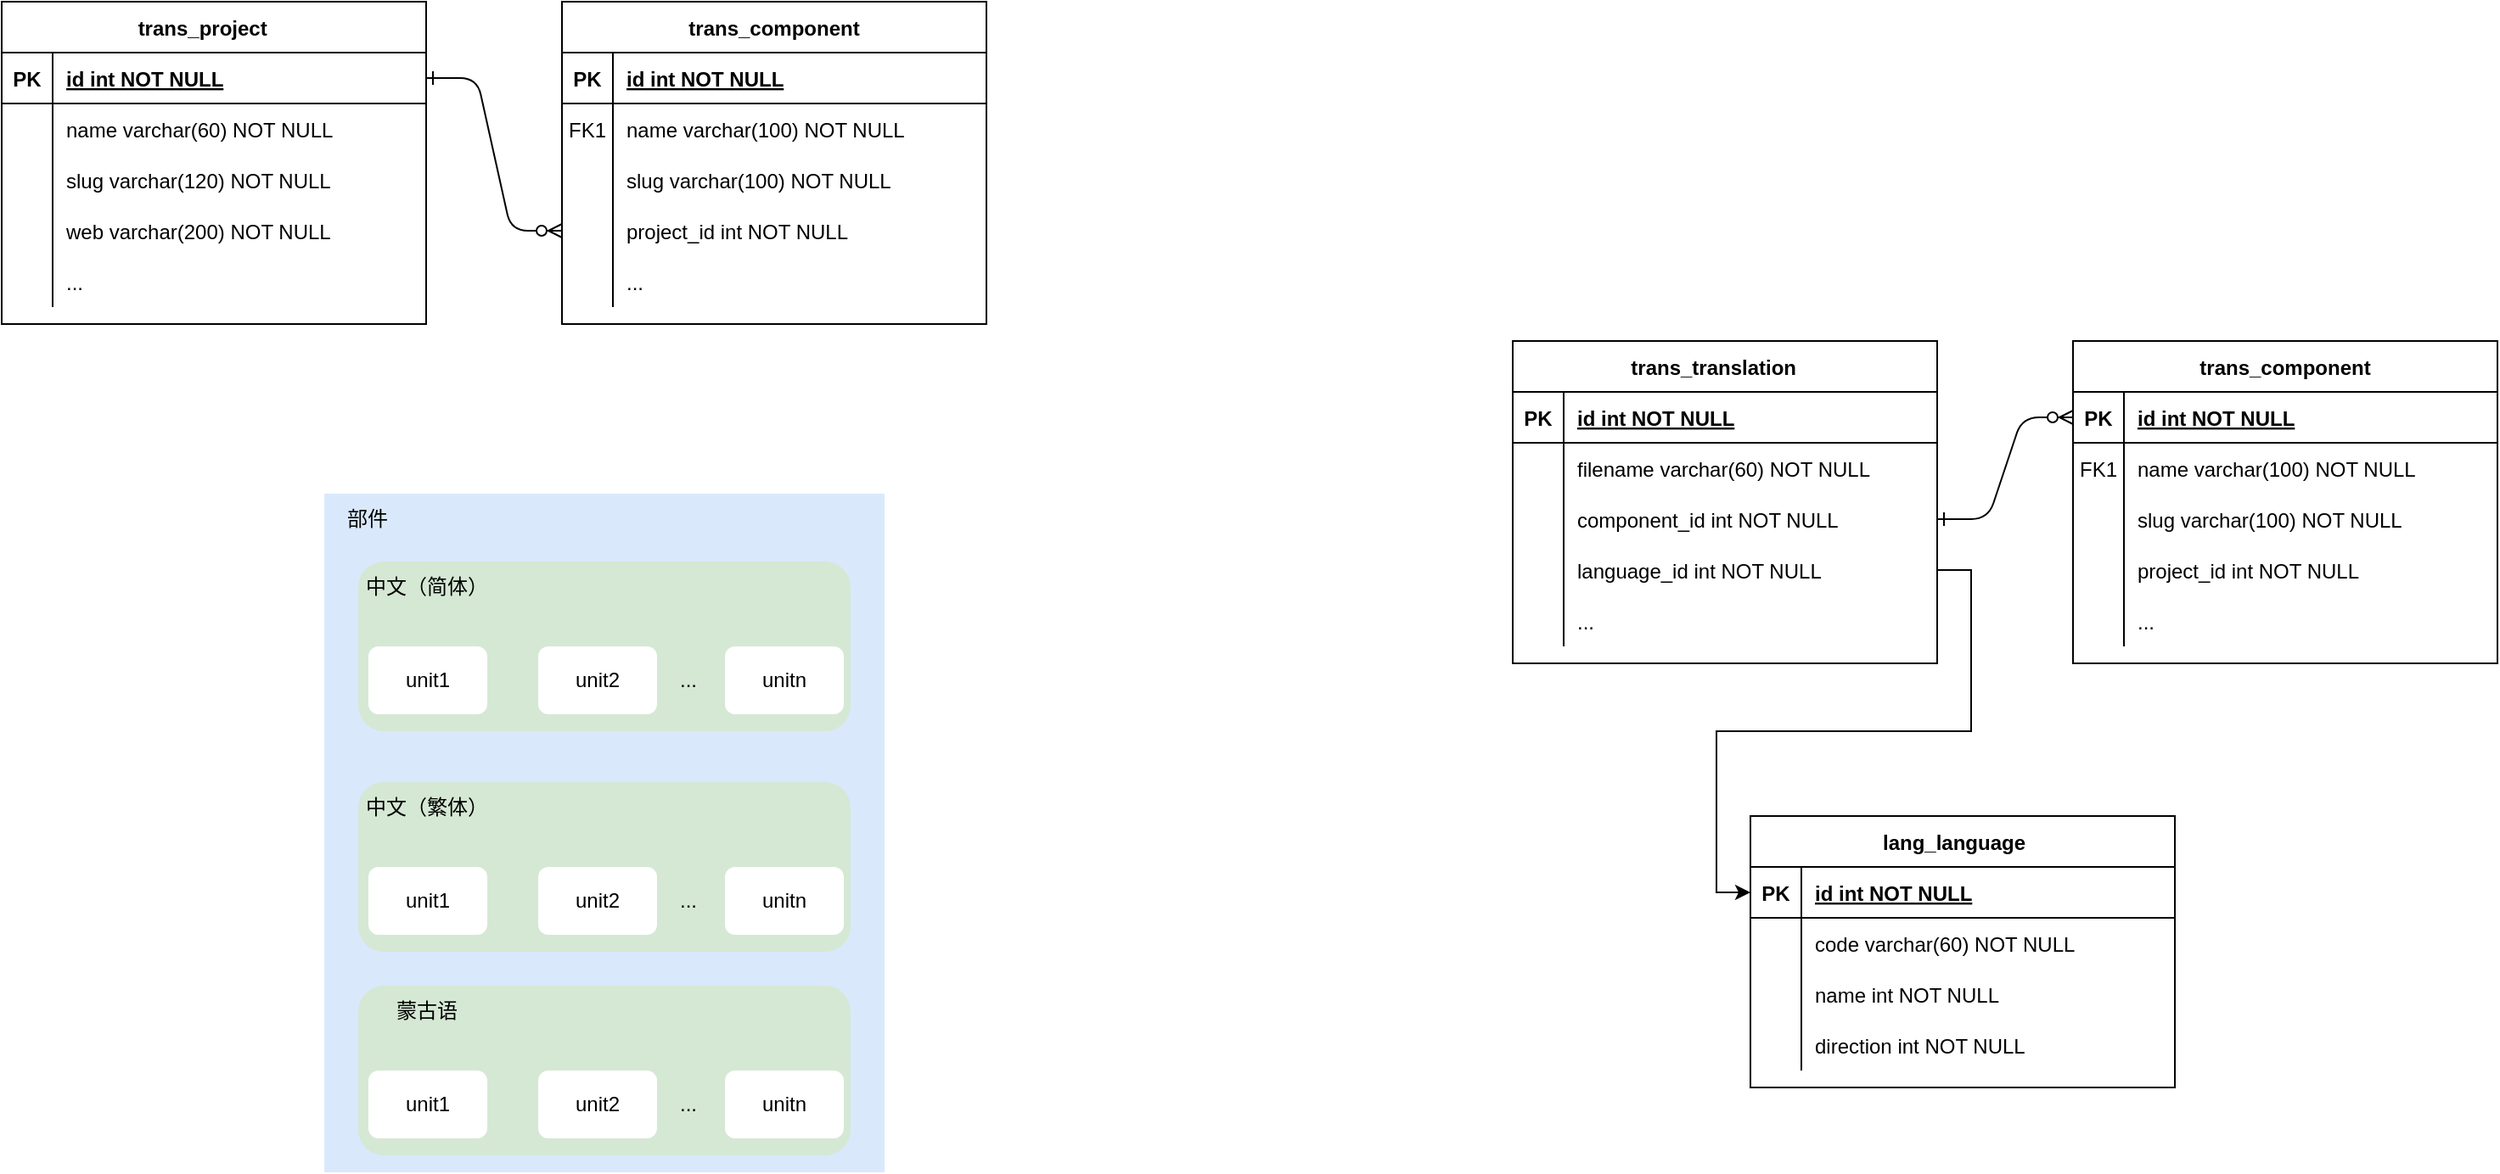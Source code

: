 <mxfile version="21.2.2" type="github">
  <diagram id="R2lEEEUBdFMjLlhIrx00" name="Page-1">
    <mxGraphModel dx="1434" dy="750" grid="1" gridSize="10" guides="1" tooltips="1" connect="1" arrows="1" fold="1" page="1" pageScale="1" pageWidth="850" pageHeight="1100" math="0" shadow="0" extFonts="Permanent Marker^https://fonts.googleapis.com/css?family=Permanent+Marker">
      <root>
        <mxCell id="0" />
        <mxCell id="1" parent="0" />
        <mxCell id="C-vyLk0tnHw3VtMMgP7b-1" value="" style="edgeStyle=entityRelationEdgeStyle;endArrow=ERzeroToMany;startArrow=ERone;endFill=1;startFill=0;entryX=0;entryY=0.5;entryDx=0;entryDy=0;" parent="1" source="C-vyLk0tnHw3VtMMgP7b-24" target="6sf0EUjspTct5JHtNUBo-10" edge="1">
          <mxGeometry width="100" height="100" relative="1" as="geometry">
            <mxPoint x="340" y="720" as="sourcePoint" />
            <mxPoint x="440" y="620" as="targetPoint" />
          </mxGeometry>
        </mxCell>
        <mxCell id="C-vyLk0tnHw3VtMMgP7b-2" value="trans_component" style="shape=table;startSize=30;container=1;collapsible=1;childLayout=tableLayout;fixedRows=1;rowLines=0;fontStyle=1;align=center;resizeLast=1;" parent="1" vertex="1">
          <mxGeometry x="450" y="120" width="250" height="190" as="geometry">
            <mxRectangle x="450" y="120" width="140" height="30" as="alternateBounds" />
          </mxGeometry>
        </mxCell>
        <mxCell id="C-vyLk0tnHw3VtMMgP7b-3" value="" style="shape=partialRectangle;collapsible=0;dropTarget=0;pointerEvents=0;fillColor=none;points=[[0,0.5],[1,0.5]];portConstraint=eastwest;top=0;left=0;right=0;bottom=1;" parent="C-vyLk0tnHw3VtMMgP7b-2" vertex="1">
          <mxGeometry y="30" width="250" height="30" as="geometry" />
        </mxCell>
        <mxCell id="C-vyLk0tnHw3VtMMgP7b-4" value="PK" style="shape=partialRectangle;overflow=hidden;connectable=0;fillColor=none;top=0;left=0;bottom=0;right=0;fontStyle=1;" parent="C-vyLk0tnHw3VtMMgP7b-3" vertex="1">
          <mxGeometry width="30" height="30" as="geometry">
            <mxRectangle width="30" height="30" as="alternateBounds" />
          </mxGeometry>
        </mxCell>
        <mxCell id="C-vyLk0tnHw3VtMMgP7b-5" value="id int NOT NULL " style="shape=partialRectangle;overflow=hidden;connectable=0;fillColor=none;top=0;left=0;bottom=0;right=0;align=left;spacingLeft=6;fontStyle=5;" parent="C-vyLk0tnHw3VtMMgP7b-3" vertex="1">
          <mxGeometry x="30" width="220" height="30" as="geometry">
            <mxRectangle width="220" height="30" as="alternateBounds" />
          </mxGeometry>
        </mxCell>
        <mxCell id="C-vyLk0tnHw3VtMMgP7b-6" value="" style="shape=partialRectangle;collapsible=0;dropTarget=0;pointerEvents=0;fillColor=none;points=[[0,0.5],[1,0.5]];portConstraint=eastwest;top=0;left=0;right=0;bottom=0;" parent="C-vyLk0tnHw3VtMMgP7b-2" vertex="1">
          <mxGeometry y="60" width="250" height="30" as="geometry" />
        </mxCell>
        <mxCell id="C-vyLk0tnHw3VtMMgP7b-7" value="FK1" style="shape=partialRectangle;overflow=hidden;connectable=0;fillColor=none;top=0;left=0;bottom=0;right=0;" parent="C-vyLk0tnHw3VtMMgP7b-6" vertex="1">
          <mxGeometry width="30" height="30" as="geometry">
            <mxRectangle width="30" height="30" as="alternateBounds" />
          </mxGeometry>
        </mxCell>
        <mxCell id="C-vyLk0tnHw3VtMMgP7b-8" value="name varchar(100) NOT NULL" style="shape=partialRectangle;overflow=hidden;connectable=0;fillColor=none;top=0;left=0;bottom=0;right=0;align=left;spacingLeft=6;" parent="C-vyLk0tnHw3VtMMgP7b-6" vertex="1">
          <mxGeometry x="30" width="220" height="30" as="geometry">
            <mxRectangle width="220" height="30" as="alternateBounds" />
          </mxGeometry>
        </mxCell>
        <mxCell id="C-vyLk0tnHw3VtMMgP7b-9" value="" style="shape=partialRectangle;collapsible=0;dropTarget=0;pointerEvents=0;fillColor=none;points=[[0,0.5],[1,0.5]];portConstraint=eastwest;top=0;left=0;right=0;bottom=0;" parent="C-vyLk0tnHw3VtMMgP7b-2" vertex="1">
          <mxGeometry y="90" width="250" height="30" as="geometry" />
        </mxCell>
        <mxCell id="C-vyLk0tnHw3VtMMgP7b-10" value="" style="shape=partialRectangle;overflow=hidden;connectable=0;fillColor=none;top=0;left=0;bottom=0;right=0;" parent="C-vyLk0tnHw3VtMMgP7b-9" vertex="1">
          <mxGeometry width="30" height="30" as="geometry">
            <mxRectangle width="30" height="30" as="alternateBounds" />
          </mxGeometry>
        </mxCell>
        <mxCell id="C-vyLk0tnHw3VtMMgP7b-11" value="slug varchar(100) NOT NULL" style="shape=partialRectangle;overflow=hidden;connectable=0;fillColor=none;top=0;left=0;bottom=0;right=0;align=left;spacingLeft=6;" parent="C-vyLk0tnHw3VtMMgP7b-9" vertex="1">
          <mxGeometry x="30" width="220" height="30" as="geometry">
            <mxRectangle width="220" height="30" as="alternateBounds" />
          </mxGeometry>
        </mxCell>
        <mxCell id="6sf0EUjspTct5JHtNUBo-10" value="" style="shape=partialRectangle;collapsible=0;dropTarget=0;pointerEvents=0;fillColor=none;points=[[0,0.5],[1,0.5]];portConstraint=eastwest;top=0;left=0;right=0;bottom=0;" vertex="1" parent="C-vyLk0tnHw3VtMMgP7b-2">
          <mxGeometry y="120" width="250" height="30" as="geometry" />
        </mxCell>
        <mxCell id="6sf0EUjspTct5JHtNUBo-11" value="" style="shape=partialRectangle;overflow=hidden;connectable=0;fillColor=none;top=0;left=0;bottom=0;right=0;" vertex="1" parent="6sf0EUjspTct5JHtNUBo-10">
          <mxGeometry width="30" height="30" as="geometry">
            <mxRectangle width="30" height="30" as="alternateBounds" />
          </mxGeometry>
        </mxCell>
        <mxCell id="6sf0EUjspTct5JHtNUBo-12" value="project_id int NOT NULL" style="shape=partialRectangle;overflow=hidden;connectable=0;fillColor=none;top=0;left=0;bottom=0;right=0;align=left;spacingLeft=6;" vertex="1" parent="6sf0EUjspTct5JHtNUBo-10">
          <mxGeometry x="30" width="220" height="30" as="geometry">
            <mxRectangle width="220" height="30" as="alternateBounds" />
          </mxGeometry>
        </mxCell>
        <mxCell id="6sf0EUjspTct5JHtNUBo-13" value="" style="shape=partialRectangle;collapsible=0;dropTarget=0;pointerEvents=0;fillColor=none;points=[[0,0.5],[1,0.5]];portConstraint=eastwest;top=0;left=0;right=0;bottom=0;" vertex="1" parent="C-vyLk0tnHw3VtMMgP7b-2">
          <mxGeometry y="150" width="250" height="30" as="geometry" />
        </mxCell>
        <mxCell id="6sf0EUjspTct5JHtNUBo-14" value="" style="shape=partialRectangle;overflow=hidden;connectable=0;fillColor=none;top=0;left=0;bottom=0;right=0;" vertex="1" parent="6sf0EUjspTct5JHtNUBo-13">
          <mxGeometry width="30" height="30" as="geometry">
            <mxRectangle width="30" height="30" as="alternateBounds" />
          </mxGeometry>
        </mxCell>
        <mxCell id="6sf0EUjspTct5JHtNUBo-15" value="..." style="shape=partialRectangle;overflow=hidden;connectable=0;fillColor=none;top=0;left=0;bottom=0;right=0;align=left;spacingLeft=6;" vertex="1" parent="6sf0EUjspTct5JHtNUBo-13">
          <mxGeometry x="30" width="220" height="30" as="geometry">
            <mxRectangle width="220" height="30" as="alternateBounds" />
          </mxGeometry>
        </mxCell>
        <mxCell id="C-vyLk0tnHw3VtMMgP7b-23" value="trans_project    " style="shape=table;startSize=30;container=1;collapsible=1;childLayout=tableLayout;fixedRows=1;rowLines=0;fontStyle=1;align=center;resizeLast=1;" parent="1" vertex="1">
          <mxGeometry x="120" y="120" width="250" height="190" as="geometry" />
        </mxCell>
        <mxCell id="C-vyLk0tnHw3VtMMgP7b-24" value="" style="shape=partialRectangle;collapsible=0;dropTarget=0;pointerEvents=0;fillColor=none;points=[[0,0.5],[1,0.5]];portConstraint=eastwest;top=0;left=0;right=0;bottom=1;" parent="C-vyLk0tnHw3VtMMgP7b-23" vertex="1">
          <mxGeometry y="30" width="250" height="30" as="geometry" />
        </mxCell>
        <mxCell id="C-vyLk0tnHw3VtMMgP7b-25" value="PK" style="shape=partialRectangle;overflow=hidden;connectable=0;fillColor=none;top=0;left=0;bottom=0;right=0;fontStyle=1;" parent="C-vyLk0tnHw3VtMMgP7b-24" vertex="1">
          <mxGeometry width="30" height="30" as="geometry">
            <mxRectangle width="30" height="30" as="alternateBounds" />
          </mxGeometry>
        </mxCell>
        <mxCell id="C-vyLk0tnHw3VtMMgP7b-26" value="id int NOT NULL " style="shape=partialRectangle;overflow=hidden;connectable=0;fillColor=none;top=0;left=0;bottom=0;right=0;align=left;spacingLeft=6;fontStyle=5;" parent="C-vyLk0tnHw3VtMMgP7b-24" vertex="1">
          <mxGeometry x="30" width="220" height="30" as="geometry">
            <mxRectangle width="220" height="30" as="alternateBounds" />
          </mxGeometry>
        </mxCell>
        <mxCell id="6sf0EUjspTct5JHtNUBo-1" value="" style="shape=partialRectangle;collapsible=0;dropTarget=0;pointerEvents=0;fillColor=none;points=[[0,0.5],[1,0.5]];portConstraint=eastwest;top=0;left=0;right=0;bottom=0;" vertex="1" parent="C-vyLk0tnHw3VtMMgP7b-23">
          <mxGeometry y="60" width="250" height="30" as="geometry" />
        </mxCell>
        <mxCell id="6sf0EUjspTct5JHtNUBo-2" value="" style="shape=partialRectangle;overflow=hidden;connectable=0;fillColor=none;top=0;left=0;bottom=0;right=0;" vertex="1" parent="6sf0EUjspTct5JHtNUBo-1">
          <mxGeometry width="30" height="30" as="geometry">
            <mxRectangle width="30" height="30" as="alternateBounds" />
          </mxGeometry>
        </mxCell>
        <mxCell id="6sf0EUjspTct5JHtNUBo-3" value="name varchar(60) NOT NULL" style="shape=partialRectangle;overflow=hidden;connectable=0;fillColor=none;top=0;left=0;bottom=0;right=0;align=left;spacingLeft=6;" vertex="1" parent="6sf0EUjspTct5JHtNUBo-1">
          <mxGeometry x="30" width="220" height="30" as="geometry">
            <mxRectangle width="220" height="30" as="alternateBounds" />
          </mxGeometry>
        </mxCell>
        <mxCell id="6sf0EUjspTct5JHtNUBo-4" value="" style="shape=partialRectangle;collapsible=0;dropTarget=0;pointerEvents=0;fillColor=none;points=[[0,0.5],[1,0.5]];portConstraint=eastwest;top=0;left=0;right=0;bottom=0;" vertex="1" parent="C-vyLk0tnHw3VtMMgP7b-23">
          <mxGeometry y="90" width="250" height="30" as="geometry" />
        </mxCell>
        <mxCell id="6sf0EUjspTct5JHtNUBo-5" value="" style="shape=partialRectangle;overflow=hidden;connectable=0;fillColor=none;top=0;left=0;bottom=0;right=0;" vertex="1" parent="6sf0EUjspTct5JHtNUBo-4">
          <mxGeometry width="30" height="30" as="geometry">
            <mxRectangle width="30" height="30" as="alternateBounds" />
          </mxGeometry>
        </mxCell>
        <mxCell id="6sf0EUjspTct5JHtNUBo-6" value="slug varchar(120) NOT NULL" style="shape=partialRectangle;overflow=hidden;connectable=0;fillColor=none;top=0;left=0;bottom=0;right=0;align=left;spacingLeft=6;" vertex="1" parent="6sf0EUjspTct5JHtNUBo-4">
          <mxGeometry x="30" width="220" height="30" as="geometry">
            <mxRectangle width="220" height="30" as="alternateBounds" />
          </mxGeometry>
        </mxCell>
        <mxCell id="6sf0EUjspTct5JHtNUBo-7" value="" style="shape=partialRectangle;collapsible=0;dropTarget=0;pointerEvents=0;fillColor=none;points=[[0,0.5],[1,0.5]];portConstraint=eastwest;top=0;left=0;right=0;bottom=0;" vertex="1" parent="C-vyLk0tnHw3VtMMgP7b-23">
          <mxGeometry y="120" width="250" height="30" as="geometry" />
        </mxCell>
        <mxCell id="6sf0EUjspTct5JHtNUBo-8" value="" style="shape=partialRectangle;overflow=hidden;connectable=0;fillColor=none;top=0;left=0;bottom=0;right=0;" vertex="1" parent="6sf0EUjspTct5JHtNUBo-7">
          <mxGeometry width="30" height="30" as="geometry">
            <mxRectangle width="30" height="30" as="alternateBounds" />
          </mxGeometry>
        </mxCell>
        <mxCell id="6sf0EUjspTct5JHtNUBo-9" value="web varchar(200) NOT NULL" style="shape=partialRectangle;overflow=hidden;connectable=0;fillColor=none;top=0;left=0;bottom=0;right=0;align=left;spacingLeft=6;" vertex="1" parent="6sf0EUjspTct5JHtNUBo-7">
          <mxGeometry x="30" width="220" height="30" as="geometry">
            <mxRectangle width="220" height="30" as="alternateBounds" />
          </mxGeometry>
        </mxCell>
        <mxCell id="C-vyLk0tnHw3VtMMgP7b-27" value="" style="shape=partialRectangle;collapsible=0;dropTarget=0;pointerEvents=0;fillColor=none;points=[[0,0.5],[1,0.5]];portConstraint=eastwest;top=0;left=0;right=0;bottom=0;" parent="C-vyLk0tnHw3VtMMgP7b-23" vertex="1">
          <mxGeometry y="150" width="250" height="30" as="geometry" />
        </mxCell>
        <mxCell id="C-vyLk0tnHw3VtMMgP7b-28" value="" style="shape=partialRectangle;overflow=hidden;connectable=0;fillColor=none;top=0;left=0;bottom=0;right=0;" parent="C-vyLk0tnHw3VtMMgP7b-27" vertex="1">
          <mxGeometry width="30" height="30" as="geometry">
            <mxRectangle width="30" height="30" as="alternateBounds" />
          </mxGeometry>
        </mxCell>
        <mxCell id="C-vyLk0tnHw3VtMMgP7b-29" value="..." style="shape=partialRectangle;overflow=hidden;connectable=0;fillColor=none;top=0;left=0;bottom=0;right=0;align=left;spacingLeft=6;" parent="C-vyLk0tnHw3VtMMgP7b-27" vertex="1">
          <mxGeometry x="30" width="220" height="30" as="geometry">
            <mxRectangle width="220" height="30" as="alternateBounds" />
          </mxGeometry>
        </mxCell>
        <mxCell id="6sf0EUjspTct5JHtNUBo-48" value="" style="group" vertex="1" connectable="0" parent="1">
          <mxGeometry x="310" y="410" width="330" height="400" as="geometry" />
        </mxCell>
        <mxCell id="6sf0EUjspTct5JHtNUBo-44" value="" style="rounded=0;whiteSpace=wrap;html=1;fillColor=#dae8fc;strokeColor=none;" vertex="1" parent="6sf0EUjspTct5JHtNUBo-48">
          <mxGeometry width="330" height="400" as="geometry" />
        </mxCell>
        <mxCell id="6sf0EUjspTct5JHtNUBo-25" value="" style="group" vertex="1" connectable="0" parent="6sf0EUjspTct5JHtNUBo-48">
          <mxGeometry x="10" y="40" width="300" height="100" as="geometry" />
        </mxCell>
        <mxCell id="6sf0EUjspTct5JHtNUBo-22" value="" style="rounded=1;whiteSpace=wrap;html=1;fillColor=#d5e8d4;strokeColor=none;" vertex="1" parent="6sf0EUjspTct5JHtNUBo-25">
          <mxGeometry x="10" width="290" height="100" as="geometry" />
        </mxCell>
        <mxCell id="6sf0EUjspTct5JHtNUBo-21" value="" style="group" vertex="1" connectable="0" parent="6sf0EUjspTct5JHtNUBo-25">
          <mxGeometry x="16" y="50" width="280" height="40" as="geometry" />
        </mxCell>
        <mxCell id="6sf0EUjspTct5JHtNUBo-16" value="unit1" style="rounded=1;whiteSpace=wrap;html=1;strokeColor=none;" vertex="1" parent="6sf0EUjspTct5JHtNUBo-21">
          <mxGeometry width="70" height="40" as="geometry" />
        </mxCell>
        <mxCell id="6sf0EUjspTct5JHtNUBo-18" value="unit2" style="rounded=1;whiteSpace=wrap;html=1;strokeColor=none;" vertex="1" parent="6sf0EUjspTct5JHtNUBo-21">
          <mxGeometry x="100" width="70" height="40" as="geometry" />
        </mxCell>
        <mxCell id="6sf0EUjspTct5JHtNUBo-19" value="unitn" style="rounded=1;whiteSpace=wrap;html=1;strokeColor=none;" vertex="1" parent="6sf0EUjspTct5JHtNUBo-21">
          <mxGeometry x="210" width="70" height="40" as="geometry" />
        </mxCell>
        <mxCell id="6sf0EUjspTct5JHtNUBo-20" value="..." style="text;html=1;align=center;verticalAlign=middle;resizable=0;points=[];autosize=1;strokeColor=none;fillColor=none;" vertex="1" parent="6sf0EUjspTct5JHtNUBo-21">
          <mxGeometry x="173" y="5" width="30" height="30" as="geometry" />
        </mxCell>
        <mxCell id="6sf0EUjspTct5JHtNUBo-23" value="中文（简体）" style="text;html=1;align=center;verticalAlign=middle;resizable=0;points=[];autosize=1;strokeColor=none;fillColor=none;" vertex="1" parent="6sf0EUjspTct5JHtNUBo-25">
          <mxGeometry width="100" height="30" as="geometry" />
        </mxCell>
        <mxCell id="6sf0EUjspTct5JHtNUBo-26" value="" style="group" vertex="1" connectable="0" parent="6sf0EUjspTct5JHtNUBo-48">
          <mxGeometry x="10" y="170" width="300" height="100" as="geometry" />
        </mxCell>
        <mxCell id="6sf0EUjspTct5JHtNUBo-27" value="" style="rounded=1;whiteSpace=wrap;html=1;fillColor=#d5e8d4;strokeColor=none;" vertex="1" parent="6sf0EUjspTct5JHtNUBo-26">
          <mxGeometry x="10" width="290" height="100" as="geometry" />
        </mxCell>
        <mxCell id="6sf0EUjspTct5JHtNUBo-28" value="" style="group" vertex="1" connectable="0" parent="6sf0EUjspTct5JHtNUBo-26">
          <mxGeometry x="16" y="50" width="280" height="40" as="geometry" />
        </mxCell>
        <mxCell id="6sf0EUjspTct5JHtNUBo-29" value="unit1" style="rounded=1;whiteSpace=wrap;html=1;strokeColor=none;" vertex="1" parent="6sf0EUjspTct5JHtNUBo-28">
          <mxGeometry width="70" height="40" as="geometry" />
        </mxCell>
        <mxCell id="6sf0EUjspTct5JHtNUBo-31" value="unit2" style="rounded=1;whiteSpace=wrap;html=1;strokeColor=none;" vertex="1" parent="6sf0EUjspTct5JHtNUBo-28">
          <mxGeometry x="100" width="70" height="40" as="geometry" />
        </mxCell>
        <mxCell id="6sf0EUjspTct5JHtNUBo-32" value="unitn" style="rounded=1;whiteSpace=wrap;html=1;strokeColor=none;" vertex="1" parent="6sf0EUjspTct5JHtNUBo-28">
          <mxGeometry x="210" width="70" height="40" as="geometry" />
        </mxCell>
        <mxCell id="6sf0EUjspTct5JHtNUBo-33" value="..." style="text;html=1;align=center;verticalAlign=middle;resizable=0;points=[];autosize=1;strokeColor=none;fillColor=none;" vertex="1" parent="6sf0EUjspTct5JHtNUBo-28">
          <mxGeometry x="173" y="5" width="30" height="30" as="geometry" />
        </mxCell>
        <mxCell id="6sf0EUjspTct5JHtNUBo-34" value="中文（繁体）" style="text;html=1;align=center;verticalAlign=middle;resizable=0;points=[];autosize=1;strokeColor=none;fillColor=none;" vertex="1" parent="6sf0EUjspTct5JHtNUBo-26">
          <mxGeometry width="100" height="30" as="geometry" />
        </mxCell>
        <mxCell id="6sf0EUjspTct5JHtNUBo-35" value="" style="group" vertex="1" connectable="0" parent="6sf0EUjspTct5JHtNUBo-48">
          <mxGeometry x="10" y="290" width="300" height="100" as="geometry" />
        </mxCell>
        <mxCell id="6sf0EUjspTct5JHtNUBo-36" value="" style="rounded=1;whiteSpace=wrap;html=1;fillColor=#d5e8d4;strokeColor=none;" vertex="1" parent="6sf0EUjspTct5JHtNUBo-35">
          <mxGeometry x="10" width="290" height="100" as="geometry" />
        </mxCell>
        <mxCell id="6sf0EUjspTct5JHtNUBo-37" value="" style="group" vertex="1" connectable="0" parent="6sf0EUjspTct5JHtNUBo-35">
          <mxGeometry x="16" y="50" width="280" height="40" as="geometry" />
        </mxCell>
        <mxCell id="6sf0EUjspTct5JHtNUBo-38" value="unit1" style="rounded=1;whiteSpace=wrap;html=1;strokeColor=none;" vertex="1" parent="6sf0EUjspTct5JHtNUBo-37">
          <mxGeometry width="70" height="40" as="geometry" />
        </mxCell>
        <mxCell id="6sf0EUjspTct5JHtNUBo-40" value="unit2" style="rounded=1;whiteSpace=wrap;html=1;strokeColor=none;" vertex="1" parent="6sf0EUjspTct5JHtNUBo-37">
          <mxGeometry x="100" width="70" height="40" as="geometry" />
        </mxCell>
        <mxCell id="6sf0EUjspTct5JHtNUBo-41" value="unitn" style="rounded=1;whiteSpace=wrap;html=1;strokeColor=none;" vertex="1" parent="6sf0EUjspTct5JHtNUBo-37">
          <mxGeometry x="210" width="70" height="40" as="geometry" />
        </mxCell>
        <mxCell id="6sf0EUjspTct5JHtNUBo-42" value="..." style="text;html=1;align=center;verticalAlign=middle;resizable=0;points=[];autosize=1;strokeColor=none;fillColor=none;" vertex="1" parent="6sf0EUjspTct5JHtNUBo-37">
          <mxGeometry x="173" y="5" width="30" height="30" as="geometry" />
        </mxCell>
        <mxCell id="6sf0EUjspTct5JHtNUBo-43" value="蒙古语" style="text;html=1;align=center;verticalAlign=middle;resizable=0;points=[];autosize=1;strokeColor=none;fillColor=none;" vertex="1" parent="6sf0EUjspTct5JHtNUBo-35">
          <mxGeometry x="20" width="60" height="30" as="geometry" />
        </mxCell>
        <mxCell id="6sf0EUjspTct5JHtNUBo-46" value="部件" style="text;html=1;align=center;verticalAlign=middle;resizable=0;points=[];autosize=1;strokeColor=none;fillColor=none;" vertex="1" parent="6sf0EUjspTct5JHtNUBo-48">
          <mxGeometry width="50" height="30" as="geometry" />
        </mxCell>
        <mxCell id="6sf0EUjspTct5JHtNUBo-82" value="" style="edgeStyle=entityRelationEdgeStyle;endArrow=ERzeroToMany;startArrow=ERone;endFill=1;startFill=0;entryX=0;entryY=0.5;entryDx=0;entryDy=0;exitX=1;exitY=0.5;exitDx=0;exitDy=0;" edge="1" parent="1" source="6sf0EUjspTct5JHtNUBo-109" target="6sf0EUjspTct5JHtNUBo-84">
          <mxGeometry width="100" height="100" relative="1" as="geometry">
            <mxPoint x="1230" y="920" as="sourcePoint" />
            <mxPoint x="1330" y="820" as="targetPoint" />
          </mxGeometry>
        </mxCell>
        <mxCell id="6sf0EUjspTct5JHtNUBo-83" value="trans_component" style="shape=table;startSize=30;container=1;collapsible=1;childLayout=tableLayout;fixedRows=1;rowLines=0;fontStyle=1;align=center;resizeLast=1;" vertex="1" parent="1">
          <mxGeometry x="1340" y="320" width="250" height="190" as="geometry">
            <mxRectangle x="450" y="120" width="140" height="30" as="alternateBounds" />
          </mxGeometry>
        </mxCell>
        <mxCell id="6sf0EUjspTct5JHtNUBo-84" value="" style="shape=partialRectangle;collapsible=0;dropTarget=0;pointerEvents=0;fillColor=none;points=[[0,0.5],[1,0.5]];portConstraint=eastwest;top=0;left=0;right=0;bottom=1;" vertex="1" parent="6sf0EUjspTct5JHtNUBo-83">
          <mxGeometry y="30" width="250" height="30" as="geometry" />
        </mxCell>
        <mxCell id="6sf0EUjspTct5JHtNUBo-85" value="PK" style="shape=partialRectangle;overflow=hidden;connectable=0;fillColor=none;top=0;left=0;bottom=0;right=0;fontStyle=1;" vertex="1" parent="6sf0EUjspTct5JHtNUBo-84">
          <mxGeometry width="30" height="30" as="geometry">
            <mxRectangle width="30" height="30" as="alternateBounds" />
          </mxGeometry>
        </mxCell>
        <mxCell id="6sf0EUjspTct5JHtNUBo-86" value="id int NOT NULL " style="shape=partialRectangle;overflow=hidden;connectable=0;fillColor=none;top=0;left=0;bottom=0;right=0;align=left;spacingLeft=6;fontStyle=5;" vertex="1" parent="6sf0EUjspTct5JHtNUBo-84">
          <mxGeometry x="30" width="220" height="30" as="geometry">
            <mxRectangle width="220" height="30" as="alternateBounds" />
          </mxGeometry>
        </mxCell>
        <mxCell id="6sf0EUjspTct5JHtNUBo-87" value="" style="shape=partialRectangle;collapsible=0;dropTarget=0;pointerEvents=0;fillColor=none;points=[[0,0.5],[1,0.5]];portConstraint=eastwest;top=0;left=0;right=0;bottom=0;" vertex="1" parent="6sf0EUjspTct5JHtNUBo-83">
          <mxGeometry y="60" width="250" height="30" as="geometry" />
        </mxCell>
        <mxCell id="6sf0EUjspTct5JHtNUBo-88" value="FK1" style="shape=partialRectangle;overflow=hidden;connectable=0;fillColor=none;top=0;left=0;bottom=0;right=0;" vertex="1" parent="6sf0EUjspTct5JHtNUBo-87">
          <mxGeometry width="30" height="30" as="geometry">
            <mxRectangle width="30" height="30" as="alternateBounds" />
          </mxGeometry>
        </mxCell>
        <mxCell id="6sf0EUjspTct5JHtNUBo-89" value="name varchar(100) NOT NULL" style="shape=partialRectangle;overflow=hidden;connectable=0;fillColor=none;top=0;left=0;bottom=0;right=0;align=left;spacingLeft=6;" vertex="1" parent="6sf0EUjspTct5JHtNUBo-87">
          <mxGeometry x="30" width="220" height="30" as="geometry">
            <mxRectangle width="220" height="30" as="alternateBounds" />
          </mxGeometry>
        </mxCell>
        <mxCell id="6sf0EUjspTct5JHtNUBo-90" value="" style="shape=partialRectangle;collapsible=0;dropTarget=0;pointerEvents=0;fillColor=none;points=[[0,0.5],[1,0.5]];portConstraint=eastwest;top=0;left=0;right=0;bottom=0;" vertex="1" parent="6sf0EUjspTct5JHtNUBo-83">
          <mxGeometry y="90" width="250" height="30" as="geometry" />
        </mxCell>
        <mxCell id="6sf0EUjspTct5JHtNUBo-91" value="" style="shape=partialRectangle;overflow=hidden;connectable=0;fillColor=none;top=0;left=0;bottom=0;right=0;" vertex="1" parent="6sf0EUjspTct5JHtNUBo-90">
          <mxGeometry width="30" height="30" as="geometry">
            <mxRectangle width="30" height="30" as="alternateBounds" />
          </mxGeometry>
        </mxCell>
        <mxCell id="6sf0EUjspTct5JHtNUBo-92" value="slug varchar(100) NOT NULL" style="shape=partialRectangle;overflow=hidden;connectable=0;fillColor=none;top=0;left=0;bottom=0;right=0;align=left;spacingLeft=6;" vertex="1" parent="6sf0EUjspTct5JHtNUBo-90">
          <mxGeometry x="30" width="220" height="30" as="geometry">
            <mxRectangle width="220" height="30" as="alternateBounds" />
          </mxGeometry>
        </mxCell>
        <mxCell id="6sf0EUjspTct5JHtNUBo-93" value="" style="shape=partialRectangle;collapsible=0;dropTarget=0;pointerEvents=0;fillColor=none;points=[[0,0.5],[1,0.5]];portConstraint=eastwest;top=0;left=0;right=0;bottom=0;" vertex="1" parent="6sf0EUjspTct5JHtNUBo-83">
          <mxGeometry y="120" width="250" height="30" as="geometry" />
        </mxCell>
        <mxCell id="6sf0EUjspTct5JHtNUBo-94" value="" style="shape=partialRectangle;overflow=hidden;connectable=0;fillColor=none;top=0;left=0;bottom=0;right=0;" vertex="1" parent="6sf0EUjspTct5JHtNUBo-93">
          <mxGeometry width="30" height="30" as="geometry">
            <mxRectangle width="30" height="30" as="alternateBounds" />
          </mxGeometry>
        </mxCell>
        <mxCell id="6sf0EUjspTct5JHtNUBo-95" value="project_id int NOT NULL" style="shape=partialRectangle;overflow=hidden;connectable=0;fillColor=none;top=0;left=0;bottom=0;right=0;align=left;spacingLeft=6;" vertex="1" parent="6sf0EUjspTct5JHtNUBo-93">
          <mxGeometry x="30" width="220" height="30" as="geometry">
            <mxRectangle width="220" height="30" as="alternateBounds" />
          </mxGeometry>
        </mxCell>
        <mxCell id="6sf0EUjspTct5JHtNUBo-96" value="" style="shape=partialRectangle;collapsible=0;dropTarget=0;pointerEvents=0;fillColor=none;points=[[0,0.5],[1,0.5]];portConstraint=eastwest;top=0;left=0;right=0;bottom=0;" vertex="1" parent="6sf0EUjspTct5JHtNUBo-83">
          <mxGeometry y="150" width="250" height="30" as="geometry" />
        </mxCell>
        <mxCell id="6sf0EUjspTct5JHtNUBo-97" value="" style="shape=partialRectangle;overflow=hidden;connectable=0;fillColor=none;top=0;left=0;bottom=0;right=0;" vertex="1" parent="6sf0EUjspTct5JHtNUBo-96">
          <mxGeometry width="30" height="30" as="geometry">
            <mxRectangle width="30" height="30" as="alternateBounds" />
          </mxGeometry>
        </mxCell>
        <mxCell id="6sf0EUjspTct5JHtNUBo-98" value="..." style="shape=partialRectangle;overflow=hidden;connectable=0;fillColor=none;top=0;left=0;bottom=0;right=0;align=left;spacingLeft=6;" vertex="1" parent="6sf0EUjspTct5JHtNUBo-96">
          <mxGeometry x="30" width="220" height="30" as="geometry">
            <mxRectangle width="220" height="30" as="alternateBounds" />
          </mxGeometry>
        </mxCell>
        <mxCell id="6sf0EUjspTct5JHtNUBo-99" value="trans_translation    " style="shape=table;startSize=30;container=1;collapsible=1;childLayout=tableLayout;fixedRows=1;rowLines=0;fontStyle=1;align=center;resizeLast=1;" vertex="1" parent="1">
          <mxGeometry x="1010" y="320" width="250" height="190" as="geometry" />
        </mxCell>
        <mxCell id="6sf0EUjspTct5JHtNUBo-100" value="" style="shape=partialRectangle;collapsible=0;dropTarget=0;pointerEvents=0;fillColor=none;points=[[0,0.5],[1,0.5]];portConstraint=eastwest;top=0;left=0;right=0;bottom=1;" vertex="1" parent="6sf0EUjspTct5JHtNUBo-99">
          <mxGeometry y="30" width="250" height="30" as="geometry" />
        </mxCell>
        <mxCell id="6sf0EUjspTct5JHtNUBo-101" value="PK" style="shape=partialRectangle;overflow=hidden;connectable=0;fillColor=none;top=0;left=0;bottom=0;right=0;fontStyle=1;" vertex="1" parent="6sf0EUjspTct5JHtNUBo-100">
          <mxGeometry width="30" height="30" as="geometry">
            <mxRectangle width="30" height="30" as="alternateBounds" />
          </mxGeometry>
        </mxCell>
        <mxCell id="6sf0EUjspTct5JHtNUBo-102" value="id int NOT NULL " style="shape=partialRectangle;overflow=hidden;connectable=0;fillColor=none;top=0;left=0;bottom=0;right=0;align=left;spacingLeft=6;fontStyle=5;" vertex="1" parent="6sf0EUjspTct5JHtNUBo-100">
          <mxGeometry x="30" width="220" height="30" as="geometry">
            <mxRectangle width="220" height="30" as="alternateBounds" />
          </mxGeometry>
        </mxCell>
        <mxCell id="6sf0EUjspTct5JHtNUBo-103" value="" style="shape=partialRectangle;collapsible=0;dropTarget=0;pointerEvents=0;fillColor=none;points=[[0,0.5],[1,0.5]];portConstraint=eastwest;top=0;left=0;right=0;bottom=0;" vertex="1" parent="6sf0EUjspTct5JHtNUBo-99">
          <mxGeometry y="60" width="250" height="30" as="geometry" />
        </mxCell>
        <mxCell id="6sf0EUjspTct5JHtNUBo-104" value="" style="shape=partialRectangle;overflow=hidden;connectable=0;fillColor=none;top=0;left=0;bottom=0;right=0;" vertex="1" parent="6sf0EUjspTct5JHtNUBo-103">
          <mxGeometry width="30" height="30" as="geometry">
            <mxRectangle width="30" height="30" as="alternateBounds" />
          </mxGeometry>
        </mxCell>
        <mxCell id="6sf0EUjspTct5JHtNUBo-105" value="filename varchar(60) NOT NULL" style="shape=partialRectangle;overflow=hidden;connectable=0;fillColor=none;top=0;left=0;bottom=0;right=0;align=left;spacingLeft=6;" vertex="1" parent="6sf0EUjspTct5JHtNUBo-103">
          <mxGeometry x="30" width="220" height="30" as="geometry">
            <mxRectangle width="220" height="30" as="alternateBounds" />
          </mxGeometry>
        </mxCell>
        <mxCell id="6sf0EUjspTct5JHtNUBo-109" value="" style="shape=partialRectangle;collapsible=0;dropTarget=0;pointerEvents=0;fillColor=none;points=[[0,0.5],[1,0.5]];portConstraint=eastwest;top=0;left=0;right=0;bottom=0;" vertex="1" parent="6sf0EUjspTct5JHtNUBo-99">
          <mxGeometry y="90" width="250" height="30" as="geometry" />
        </mxCell>
        <mxCell id="6sf0EUjspTct5JHtNUBo-110" value="" style="shape=partialRectangle;overflow=hidden;connectable=0;fillColor=none;top=0;left=0;bottom=0;right=0;" vertex="1" parent="6sf0EUjspTct5JHtNUBo-109">
          <mxGeometry width="30" height="30" as="geometry">
            <mxRectangle width="30" height="30" as="alternateBounds" />
          </mxGeometry>
        </mxCell>
        <mxCell id="6sf0EUjspTct5JHtNUBo-111" value="component_id int NOT NULL" style="shape=partialRectangle;overflow=hidden;connectable=0;fillColor=none;top=0;left=0;bottom=0;right=0;align=left;spacingLeft=6;" vertex="1" parent="6sf0EUjspTct5JHtNUBo-109">
          <mxGeometry x="30" width="220" height="30" as="geometry">
            <mxRectangle width="220" height="30" as="alternateBounds" />
          </mxGeometry>
        </mxCell>
        <mxCell id="6sf0EUjspTct5JHtNUBo-106" value="" style="shape=partialRectangle;collapsible=0;dropTarget=0;pointerEvents=0;fillColor=none;points=[[0,0.5],[1,0.5]];portConstraint=eastwest;top=0;left=0;right=0;bottom=0;" vertex="1" parent="6sf0EUjspTct5JHtNUBo-99">
          <mxGeometry y="120" width="250" height="30" as="geometry" />
        </mxCell>
        <mxCell id="6sf0EUjspTct5JHtNUBo-107" value="" style="shape=partialRectangle;overflow=hidden;connectable=0;fillColor=none;top=0;left=0;bottom=0;right=0;" vertex="1" parent="6sf0EUjspTct5JHtNUBo-106">
          <mxGeometry width="30" height="30" as="geometry">
            <mxRectangle width="30" height="30" as="alternateBounds" />
          </mxGeometry>
        </mxCell>
        <mxCell id="6sf0EUjspTct5JHtNUBo-108" value="language_id int NOT NULL" style="shape=partialRectangle;overflow=hidden;connectable=0;fillColor=none;top=0;left=0;bottom=0;right=0;align=left;spacingLeft=6;" vertex="1" parent="6sf0EUjspTct5JHtNUBo-106">
          <mxGeometry x="30" width="220" height="30" as="geometry">
            <mxRectangle width="220" height="30" as="alternateBounds" />
          </mxGeometry>
        </mxCell>
        <mxCell id="6sf0EUjspTct5JHtNUBo-112" value="" style="shape=partialRectangle;collapsible=0;dropTarget=0;pointerEvents=0;fillColor=none;points=[[0,0.5],[1,0.5]];portConstraint=eastwest;top=0;left=0;right=0;bottom=0;" vertex="1" parent="6sf0EUjspTct5JHtNUBo-99">
          <mxGeometry y="150" width="250" height="30" as="geometry" />
        </mxCell>
        <mxCell id="6sf0EUjspTct5JHtNUBo-113" value="" style="shape=partialRectangle;overflow=hidden;connectable=0;fillColor=none;top=0;left=0;bottom=0;right=0;" vertex="1" parent="6sf0EUjspTct5JHtNUBo-112">
          <mxGeometry width="30" height="30" as="geometry">
            <mxRectangle width="30" height="30" as="alternateBounds" />
          </mxGeometry>
        </mxCell>
        <mxCell id="6sf0EUjspTct5JHtNUBo-114" value="..." style="shape=partialRectangle;overflow=hidden;connectable=0;fillColor=none;top=0;left=0;bottom=0;right=0;align=left;spacingLeft=6;" vertex="1" parent="6sf0EUjspTct5JHtNUBo-112">
          <mxGeometry x="30" width="220" height="30" as="geometry">
            <mxRectangle width="220" height="30" as="alternateBounds" />
          </mxGeometry>
        </mxCell>
        <mxCell id="6sf0EUjspTct5JHtNUBo-132" value="lang_language   " style="shape=table;startSize=30;container=1;collapsible=1;childLayout=tableLayout;fixedRows=1;rowLines=0;fontStyle=1;align=center;resizeLast=1;" vertex="1" parent="1">
          <mxGeometry x="1150" y="600" width="250" height="160" as="geometry" />
        </mxCell>
        <mxCell id="6sf0EUjspTct5JHtNUBo-133" value="" style="shape=partialRectangle;collapsible=0;dropTarget=0;pointerEvents=0;fillColor=none;points=[[0,0.5],[1,0.5]];portConstraint=eastwest;top=0;left=0;right=0;bottom=1;" vertex="1" parent="6sf0EUjspTct5JHtNUBo-132">
          <mxGeometry y="30" width="250" height="30" as="geometry" />
        </mxCell>
        <mxCell id="6sf0EUjspTct5JHtNUBo-134" value="PK" style="shape=partialRectangle;overflow=hidden;connectable=0;fillColor=none;top=0;left=0;bottom=0;right=0;fontStyle=1;" vertex="1" parent="6sf0EUjspTct5JHtNUBo-133">
          <mxGeometry width="30" height="30" as="geometry">
            <mxRectangle width="30" height="30" as="alternateBounds" />
          </mxGeometry>
        </mxCell>
        <mxCell id="6sf0EUjspTct5JHtNUBo-135" value="id int NOT NULL " style="shape=partialRectangle;overflow=hidden;connectable=0;fillColor=none;top=0;left=0;bottom=0;right=0;align=left;spacingLeft=6;fontStyle=5;" vertex="1" parent="6sf0EUjspTct5JHtNUBo-133">
          <mxGeometry x="30" width="220" height="30" as="geometry">
            <mxRectangle width="220" height="30" as="alternateBounds" />
          </mxGeometry>
        </mxCell>
        <mxCell id="6sf0EUjspTct5JHtNUBo-136" value="" style="shape=partialRectangle;collapsible=0;dropTarget=0;pointerEvents=0;fillColor=none;points=[[0,0.5],[1,0.5]];portConstraint=eastwest;top=0;left=0;right=0;bottom=0;" vertex="1" parent="6sf0EUjspTct5JHtNUBo-132">
          <mxGeometry y="60" width="250" height="30" as="geometry" />
        </mxCell>
        <mxCell id="6sf0EUjspTct5JHtNUBo-137" value="" style="shape=partialRectangle;overflow=hidden;connectable=0;fillColor=none;top=0;left=0;bottom=0;right=0;" vertex="1" parent="6sf0EUjspTct5JHtNUBo-136">
          <mxGeometry width="30" height="30" as="geometry">
            <mxRectangle width="30" height="30" as="alternateBounds" />
          </mxGeometry>
        </mxCell>
        <mxCell id="6sf0EUjspTct5JHtNUBo-138" value="code varchar(60) NOT NULL" style="shape=partialRectangle;overflow=hidden;connectable=0;fillColor=none;top=0;left=0;bottom=0;right=0;align=left;spacingLeft=6;" vertex="1" parent="6sf0EUjspTct5JHtNUBo-136">
          <mxGeometry x="30" width="220" height="30" as="geometry">
            <mxRectangle width="220" height="30" as="alternateBounds" />
          </mxGeometry>
        </mxCell>
        <mxCell id="6sf0EUjspTct5JHtNUBo-139" value="" style="shape=partialRectangle;collapsible=0;dropTarget=0;pointerEvents=0;fillColor=none;points=[[0,0.5],[1,0.5]];portConstraint=eastwest;top=0;left=0;right=0;bottom=0;" vertex="1" parent="6sf0EUjspTct5JHtNUBo-132">
          <mxGeometry y="90" width="250" height="30" as="geometry" />
        </mxCell>
        <mxCell id="6sf0EUjspTct5JHtNUBo-140" value="" style="shape=partialRectangle;overflow=hidden;connectable=0;fillColor=none;top=0;left=0;bottom=0;right=0;" vertex="1" parent="6sf0EUjspTct5JHtNUBo-139">
          <mxGeometry width="30" height="30" as="geometry">
            <mxRectangle width="30" height="30" as="alternateBounds" />
          </mxGeometry>
        </mxCell>
        <mxCell id="6sf0EUjspTct5JHtNUBo-141" value="name int NOT NULL" style="shape=partialRectangle;overflow=hidden;connectable=0;fillColor=none;top=0;left=0;bottom=0;right=0;align=left;spacingLeft=6;" vertex="1" parent="6sf0EUjspTct5JHtNUBo-139">
          <mxGeometry x="30" width="220" height="30" as="geometry">
            <mxRectangle width="220" height="30" as="alternateBounds" />
          </mxGeometry>
        </mxCell>
        <mxCell id="6sf0EUjspTct5JHtNUBo-142" value="" style="shape=partialRectangle;collapsible=0;dropTarget=0;pointerEvents=0;fillColor=none;points=[[0,0.5],[1,0.5]];portConstraint=eastwest;top=0;left=0;right=0;bottom=0;" vertex="1" parent="6sf0EUjspTct5JHtNUBo-132">
          <mxGeometry y="120" width="250" height="30" as="geometry" />
        </mxCell>
        <mxCell id="6sf0EUjspTct5JHtNUBo-143" value="" style="shape=partialRectangle;overflow=hidden;connectable=0;fillColor=none;top=0;left=0;bottom=0;right=0;" vertex="1" parent="6sf0EUjspTct5JHtNUBo-142">
          <mxGeometry width="30" height="30" as="geometry">
            <mxRectangle width="30" height="30" as="alternateBounds" />
          </mxGeometry>
        </mxCell>
        <mxCell id="6sf0EUjspTct5JHtNUBo-144" value="direction int NOT NULL" style="shape=partialRectangle;overflow=hidden;connectable=0;fillColor=none;top=0;left=0;bottom=0;right=0;align=left;spacingLeft=6;" vertex="1" parent="6sf0EUjspTct5JHtNUBo-142">
          <mxGeometry x="30" width="220" height="30" as="geometry">
            <mxRectangle width="220" height="30" as="alternateBounds" />
          </mxGeometry>
        </mxCell>
        <mxCell id="6sf0EUjspTct5JHtNUBo-192" style="edgeStyle=orthogonalEdgeStyle;rounded=0;orthogonalLoop=1;jettySize=auto;html=1;entryX=0;entryY=0.5;entryDx=0;entryDy=0;" edge="1" parent="1" source="6sf0EUjspTct5JHtNUBo-106" target="6sf0EUjspTct5JHtNUBo-133">
          <mxGeometry relative="1" as="geometry" />
        </mxCell>
      </root>
    </mxGraphModel>
  </diagram>
</mxfile>
